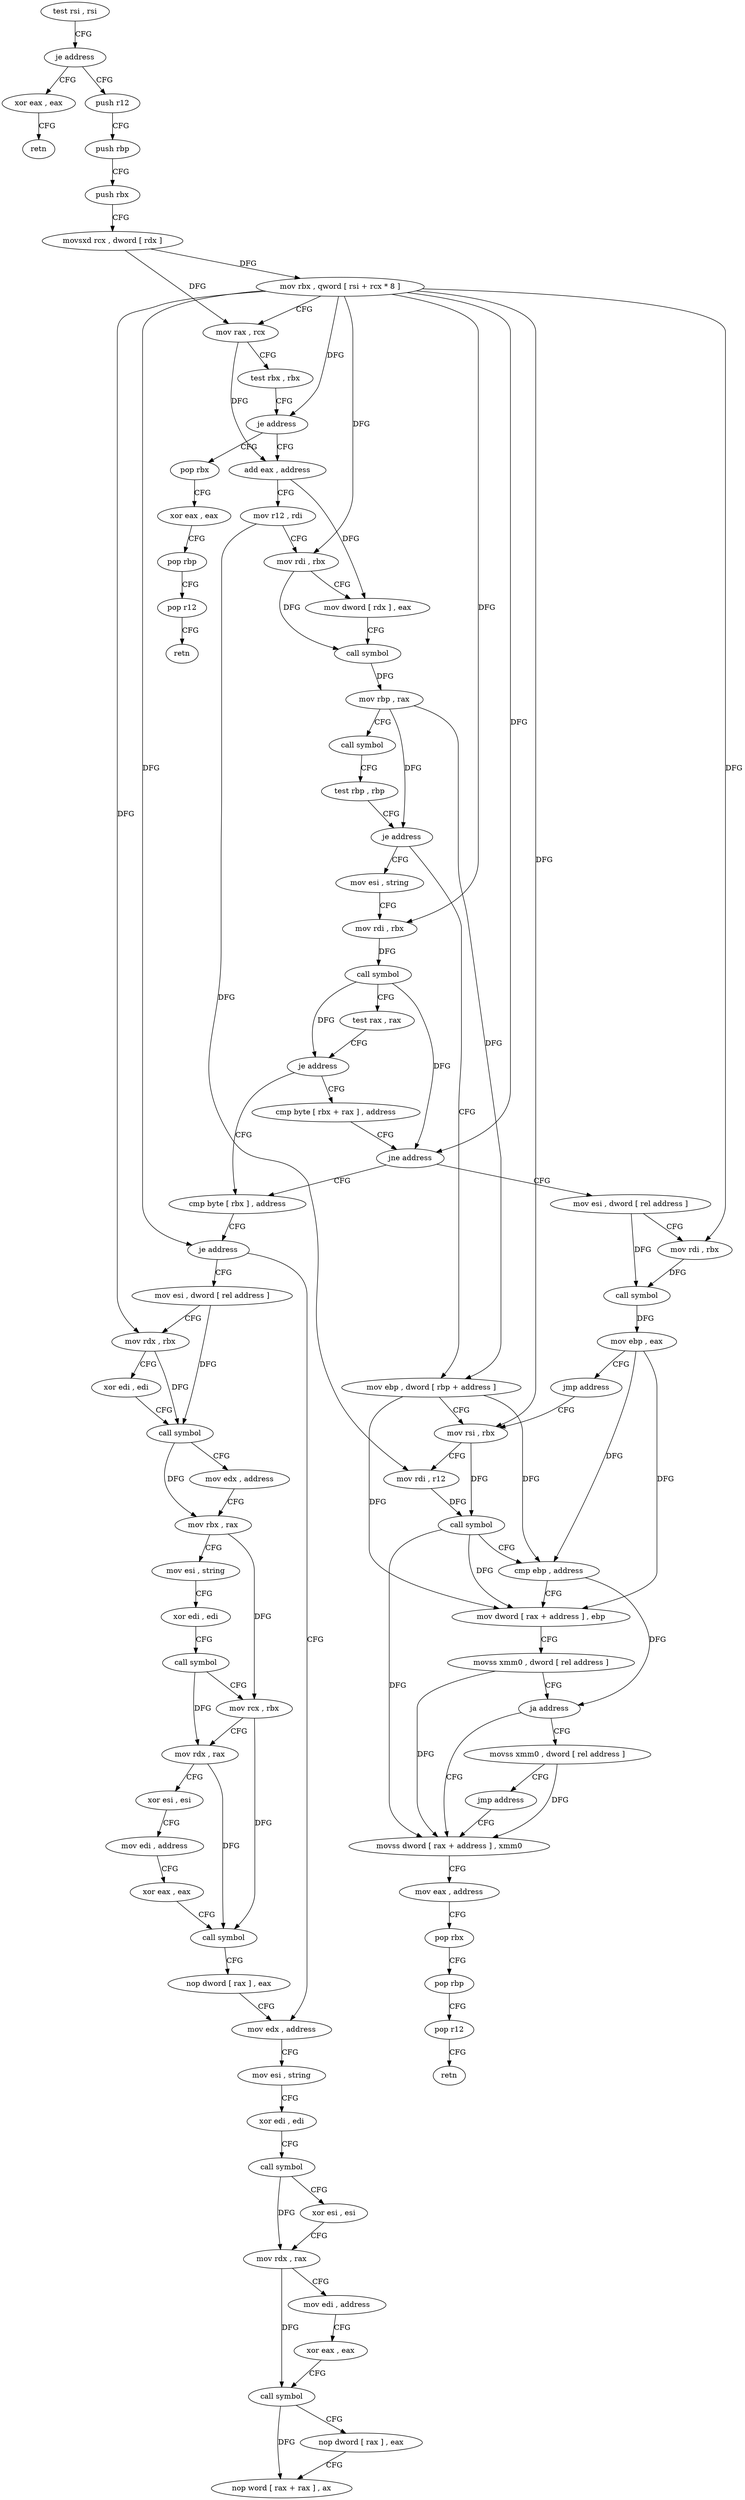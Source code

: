 digraph "func" {
"4244272" [label = "test rsi , rsi" ]
"4244275" [label = "je address" ]
"4244392" [label = "xor eax , eax" ]
"4244277" [label = "push r12" ]
"4244394" [label = "retn" ]
"4244279" [label = "push rbp" ]
"4244280" [label = "push rbx" ]
"4244281" [label = "movsxd rcx , dword [ rdx ]" ]
"4244284" [label = "mov rbx , qword [ rsi + rcx * 8 ]" ]
"4244288" [label = "mov rax , rcx" ]
"4244291" [label = "test rbx , rbx" ]
"4244294" [label = "je address" ]
"4244400" [label = "pop rbx" ]
"4244296" [label = "add eax , address" ]
"4244401" [label = "xor eax , eax" ]
"4244403" [label = "pop rbp" ]
"4244404" [label = "pop r12" ]
"4244406" [label = "retn" ]
"4244299" [label = "mov r12 , rdi" ]
"4244302" [label = "mov rdi , rbx" ]
"4244305" [label = "mov dword [ rdx ] , eax" ]
"4244307" [label = "call symbol" ]
"4244312" [label = "mov rbp , rax" ]
"4244315" [label = "call symbol" ]
"4244320" [label = "test rbp , rbp" ]
"4244323" [label = "je address" ]
"4244416" [label = "mov esi , string" ]
"4244325" [label = "mov ebp , dword [ rbp + address ]" ]
"4244421" [label = "mov rdi , rbx" ]
"4244424" [label = "call symbol" ]
"4244429" [label = "test rax , rax" ]
"4244432" [label = "je address" ]
"4244464" [label = "cmp byte [ rbx ] , address" ]
"4244434" [label = "cmp byte [ rbx + rax ] , address" ]
"4244328" [label = "mov rsi , rbx" ]
"4244467" [label = "je address" ]
"4244528" [label = "mov edx , address" ]
"4244469" [label = "mov esi , dword [ rel address ]" ]
"4244438" [label = "jne address" ]
"4244440" [label = "mov esi , dword [ rel address ]" ]
"4244376" [label = "movss xmm0 , dword [ rel address ]" ]
"4244384" [label = "jmp address" ]
"4244355" [label = "movss dword [ rax + address ] , xmm0" ]
"4244360" [label = "mov eax , address" ]
"4244365" [label = "pop rbx" ]
"4244366" [label = "pop rbp" ]
"4244367" [label = "pop r12" ]
"4244369" [label = "retn" ]
"4244533" [label = "mov esi , string" ]
"4244538" [label = "xor edi , edi" ]
"4244540" [label = "call symbol" ]
"4244545" [label = "xor esi , esi" ]
"4244547" [label = "mov rdx , rax" ]
"4244550" [label = "mov edi , address" ]
"4244555" [label = "xor eax , eax" ]
"4244557" [label = "call symbol" ]
"4244562" [label = "nop dword [ rax ] , eax" ]
"4244566" [label = "nop word [ rax + rax ] , ax" ]
"4244475" [label = "mov rdx , rbx" ]
"4244478" [label = "xor edi , edi" ]
"4244480" [label = "call symbol" ]
"4244485" [label = "mov edx , address" ]
"4244490" [label = "mov rbx , rax" ]
"4244493" [label = "mov esi , string" ]
"4244498" [label = "xor edi , edi" ]
"4244500" [label = "call symbol" ]
"4244505" [label = "mov rcx , rbx" ]
"4244508" [label = "mov rdx , rax" ]
"4244511" [label = "xor esi , esi" ]
"4244513" [label = "mov edi , address" ]
"4244518" [label = "xor eax , eax" ]
"4244520" [label = "call symbol" ]
"4244525" [label = "nop dword [ rax ] , eax" ]
"4244446" [label = "mov rdi , rbx" ]
"4244449" [label = "call symbol" ]
"4244454" [label = "mov ebp , eax" ]
"4244456" [label = "jmp address" ]
"4244331" [label = "mov rdi , r12" ]
"4244334" [label = "call symbol" ]
"4244339" [label = "cmp ebp , address" ]
"4244342" [label = "mov dword [ rax + address ] , ebp" ]
"4244345" [label = "movss xmm0 , dword [ rel address ]" ]
"4244353" [label = "ja address" ]
"4244272" -> "4244275" [ label = "CFG" ]
"4244275" -> "4244392" [ label = "CFG" ]
"4244275" -> "4244277" [ label = "CFG" ]
"4244392" -> "4244394" [ label = "CFG" ]
"4244277" -> "4244279" [ label = "CFG" ]
"4244279" -> "4244280" [ label = "CFG" ]
"4244280" -> "4244281" [ label = "CFG" ]
"4244281" -> "4244284" [ label = "DFG" ]
"4244281" -> "4244288" [ label = "DFG" ]
"4244284" -> "4244288" [ label = "CFG" ]
"4244284" -> "4244294" [ label = "DFG" ]
"4244284" -> "4244302" [ label = "DFG" ]
"4244284" -> "4244421" [ label = "DFG" ]
"4244284" -> "4244467" [ label = "DFG" ]
"4244284" -> "4244438" [ label = "DFG" ]
"4244284" -> "4244328" [ label = "DFG" ]
"4244284" -> "4244475" [ label = "DFG" ]
"4244284" -> "4244446" [ label = "DFG" ]
"4244288" -> "4244291" [ label = "CFG" ]
"4244288" -> "4244296" [ label = "DFG" ]
"4244291" -> "4244294" [ label = "CFG" ]
"4244294" -> "4244400" [ label = "CFG" ]
"4244294" -> "4244296" [ label = "CFG" ]
"4244400" -> "4244401" [ label = "CFG" ]
"4244296" -> "4244299" [ label = "CFG" ]
"4244296" -> "4244305" [ label = "DFG" ]
"4244401" -> "4244403" [ label = "CFG" ]
"4244403" -> "4244404" [ label = "CFG" ]
"4244404" -> "4244406" [ label = "CFG" ]
"4244299" -> "4244302" [ label = "CFG" ]
"4244299" -> "4244331" [ label = "DFG" ]
"4244302" -> "4244305" [ label = "CFG" ]
"4244302" -> "4244307" [ label = "DFG" ]
"4244305" -> "4244307" [ label = "CFG" ]
"4244307" -> "4244312" [ label = "DFG" ]
"4244312" -> "4244315" [ label = "CFG" ]
"4244312" -> "4244323" [ label = "DFG" ]
"4244312" -> "4244325" [ label = "DFG" ]
"4244315" -> "4244320" [ label = "CFG" ]
"4244320" -> "4244323" [ label = "CFG" ]
"4244323" -> "4244416" [ label = "CFG" ]
"4244323" -> "4244325" [ label = "CFG" ]
"4244416" -> "4244421" [ label = "CFG" ]
"4244325" -> "4244328" [ label = "CFG" ]
"4244325" -> "4244339" [ label = "DFG" ]
"4244325" -> "4244342" [ label = "DFG" ]
"4244421" -> "4244424" [ label = "DFG" ]
"4244424" -> "4244429" [ label = "CFG" ]
"4244424" -> "4244432" [ label = "DFG" ]
"4244424" -> "4244438" [ label = "DFG" ]
"4244429" -> "4244432" [ label = "CFG" ]
"4244432" -> "4244464" [ label = "CFG" ]
"4244432" -> "4244434" [ label = "CFG" ]
"4244464" -> "4244467" [ label = "CFG" ]
"4244434" -> "4244438" [ label = "CFG" ]
"4244328" -> "4244331" [ label = "CFG" ]
"4244328" -> "4244334" [ label = "DFG" ]
"4244467" -> "4244528" [ label = "CFG" ]
"4244467" -> "4244469" [ label = "CFG" ]
"4244528" -> "4244533" [ label = "CFG" ]
"4244469" -> "4244475" [ label = "CFG" ]
"4244469" -> "4244480" [ label = "DFG" ]
"4244438" -> "4244464" [ label = "CFG" ]
"4244438" -> "4244440" [ label = "CFG" ]
"4244440" -> "4244446" [ label = "CFG" ]
"4244440" -> "4244449" [ label = "DFG" ]
"4244376" -> "4244384" [ label = "CFG" ]
"4244376" -> "4244355" [ label = "DFG" ]
"4244384" -> "4244355" [ label = "CFG" ]
"4244355" -> "4244360" [ label = "CFG" ]
"4244360" -> "4244365" [ label = "CFG" ]
"4244365" -> "4244366" [ label = "CFG" ]
"4244366" -> "4244367" [ label = "CFG" ]
"4244367" -> "4244369" [ label = "CFG" ]
"4244533" -> "4244538" [ label = "CFG" ]
"4244538" -> "4244540" [ label = "CFG" ]
"4244540" -> "4244545" [ label = "CFG" ]
"4244540" -> "4244547" [ label = "DFG" ]
"4244545" -> "4244547" [ label = "CFG" ]
"4244547" -> "4244550" [ label = "CFG" ]
"4244547" -> "4244557" [ label = "DFG" ]
"4244550" -> "4244555" [ label = "CFG" ]
"4244555" -> "4244557" [ label = "CFG" ]
"4244557" -> "4244562" [ label = "CFG" ]
"4244557" -> "4244566" [ label = "DFG" ]
"4244562" -> "4244566" [ label = "CFG" ]
"4244475" -> "4244478" [ label = "CFG" ]
"4244475" -> "4244480" [ label = "DFG" ]
"4244478" -> "4244480" [ label = "CFG" ]
"4244480" -> "4244485" [ label = "CFG" ]
"4244480" -> "4244490" [ label = "DFG" ]
"4244485" -> "4244490" [ label = "CFG" ]
"4244490" -> "4244493" [ label = "CFG" ]
"4244490" -> "4244505" [ label = "DFG" ]
"4244493" -> "4244498" [ label = "CFG" ]
"4244498" -> "4244500" [ label = "CFG" ]
"4244500" -> "4244505" [ label = "CFG" ]
"4244500" -> "4244508" [ label = "DFG" ]
"4244505" -> "4244508" [ label = "CFG" ]
"4244505" -> "4244520" [ label = "DFG" ]
"4244508" -> "4244511" [ label = "CFG" ]
"4244508" -> "4244520" [ label = "DFG" ]
"4244511" -> "4244513" [ label = "CFG" ]
"4244513" -> "4244518" [ label = "CFG" ]
"4244518" -> "4244520" [ label = "CFG" ]
"4244520" -> "4244525" [ label = "CFG" ]
"4244525" -> "4244528" [ label = "CFG" ]
"4244446" -> "4244449" [ label = "DFG" ]
"4244449" -> "4244454" [ label = "DFG" ]
"4244454" -> "4244456" [ label = "CFG" ]
"4244454" -> "4244339" [ label = "DFG" ]
"4244454" -> "4244342" [ label = "DFG" ]
"4244456" -> "4244328" [ label = "CFG" ]
"4244331" -> "4244334" [ label = "DFG" ]
"4244334" -> "4244339" [ label = "CFG" ]
"4244334" -> "4244342" [ label = "DFG" ]
"4244334" -> "4244355" [ label = "DFG" ]
"4244339" -> "4244342" [ label = "CFG" ]
"4244339" -> "4244353" [ label = "DFG" ]
"4244342" -> "4244345" [ label = "CFG" ]
"4244345" -> "4244353" [ label = "CFG" ]
"4244345" -> "4244355" [ label = "DFG" ]
"4244353" -> "4244376" [ label = "CFG" ]
"4244353" -> "4244355" [ label = "CFG" ]
}
